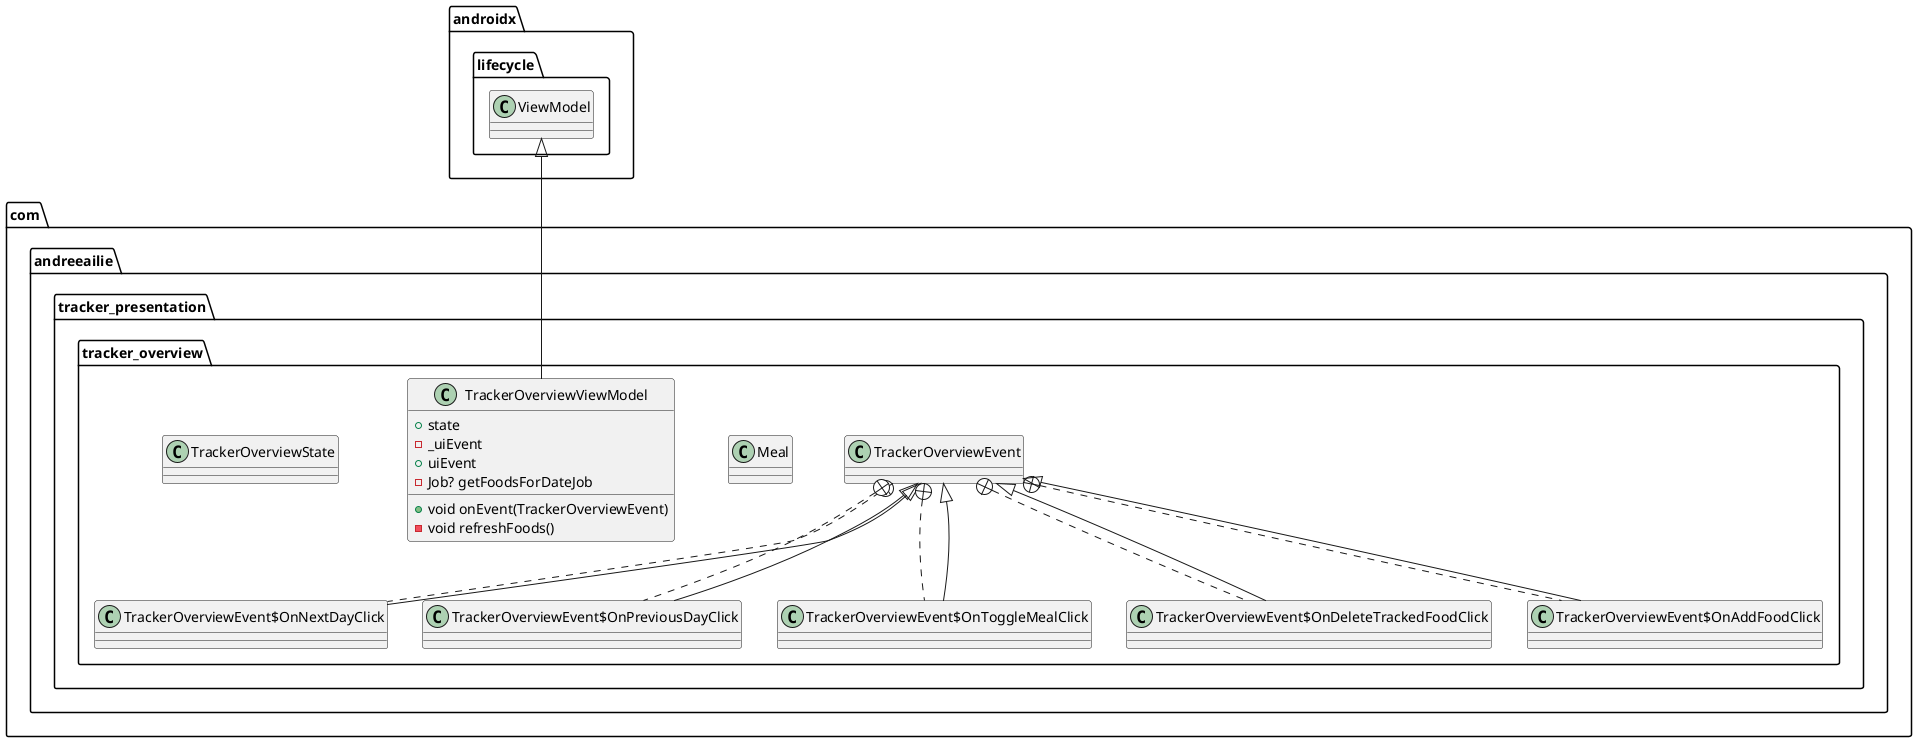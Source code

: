 @startuml
class com.andreeailie.tracker_presentation.tracker_overview.TrackerOverviewEvent$OnNextDayClick {
}
class com.andreeailie.tracker_presentation.tracker_overview.TrackerOverviewEvent$OnPreviousDayClick {
}
class com.andreeailie.tracker_presentation.tracker_overview.TrackerOverviewEvent$OnToggleMealClick {
}
class com.andreeailie.tracker_presentation.tracker_overview.TrackerOverviewEvent$OnDeleteTrackedFoodClick {
}
class com.andreeailie.tracker_presentation.tracker_overview.TrackerOverviewEvent$OnAddFoodClick {
}
class com.andreeailie.tracker_presentation.tracker_overview.TrackerOverviewEvent {
}
class com.andreeailie.tracker_presentation.tracker_overview.Meal {
}
class com.andreeailie.tracker_presentation.tracker_overview.TrackerOverviewViewModel {
+  state
-  _uiEvent
+  uiEvent
- Job? getFoodsForDateJob
+ void onEvent(TrackerOverviewEvent)
- void refreshFoods()
}


class com.andreeailie.tracker_presentation.tracker_overview.TrackerOverviewState {
}


com.andreeailie.tracker_presentation.tracker_overview.TrackerOverviewEvent +.. com.andreeailie.tracker_presentation.tracker_overview.TrackerOverviewEvent$OnNextDayClick
com.andreeailie.tracker_presentation.tracker_overview.TrackerOverviewEvent <|-- com.andreeailie.tracker_presentation.tracker_overview.TrackerOverviewEvent$OnNextDayClick
com.andreeailie.tracker_presentation.tracker_overview.TrackerOverviewEvent +.. com.andreeailie.tracker_presentation.tracker_overview.TrackerOverviewEvent$OnPreviousDayClick
com.andreeailie.tracker_presentation.tracker_overview.TrackerOverviewEvent <|-- com.andreeailie.tracker_presentation.tracker_overview.TrackerOverviewEvent$OnPreviousDayClick
com.andreeailie.tracker_presentation.tracker_overview.TrackerOverviewEvent +.. com.andreeailie.tracker_presentation.tracker_overview.TrackerOverviewEvent$OnToggleMealClick
com.andreeailie.tracker_presentation.tracker_overview.TrackerOverviewEvent <|-- com.andreeailie.tracker_presentation.tracker_overview.TrackerOverviewEvent$OnToggleMealClick
com.andreeailie.tracker_presentation.tracker_overview.TrackerOverviewEvent +.. com.andreeailie.tracker_presentation.tracker_overview.TrackerOverviewEvent$OnDeleteTrackedFoodClick
com.andreeailie.tracker_presentation.tracker_overview.TrackerOverviewEvent <|-- com.andreeailie.tracker_presentation.tracker_overview.TrackerOverviewEvent$OnDeleteTrackedFoodClick
com.andreeailie.tracker_presentation.tracker_overview.TrackerOverviewEvent +.. com.andreeailie.tracker_presentation.tracker_overview.TrackerOverviewEvent$OnAddFoodClick
com.andreeailie.tracker_presentation.tracker_overview.TrackerOverviewEvent <|-- com.andreeailie.tracker_presentation.tracker_overview.TrackerOverviewEvent$OnAddFoodClick
androidx.lifecycle.ViewModel <|-- com.andreeailie.tracker_presentation.tracker_overview.TrackerOverviewViewModel
@enduml